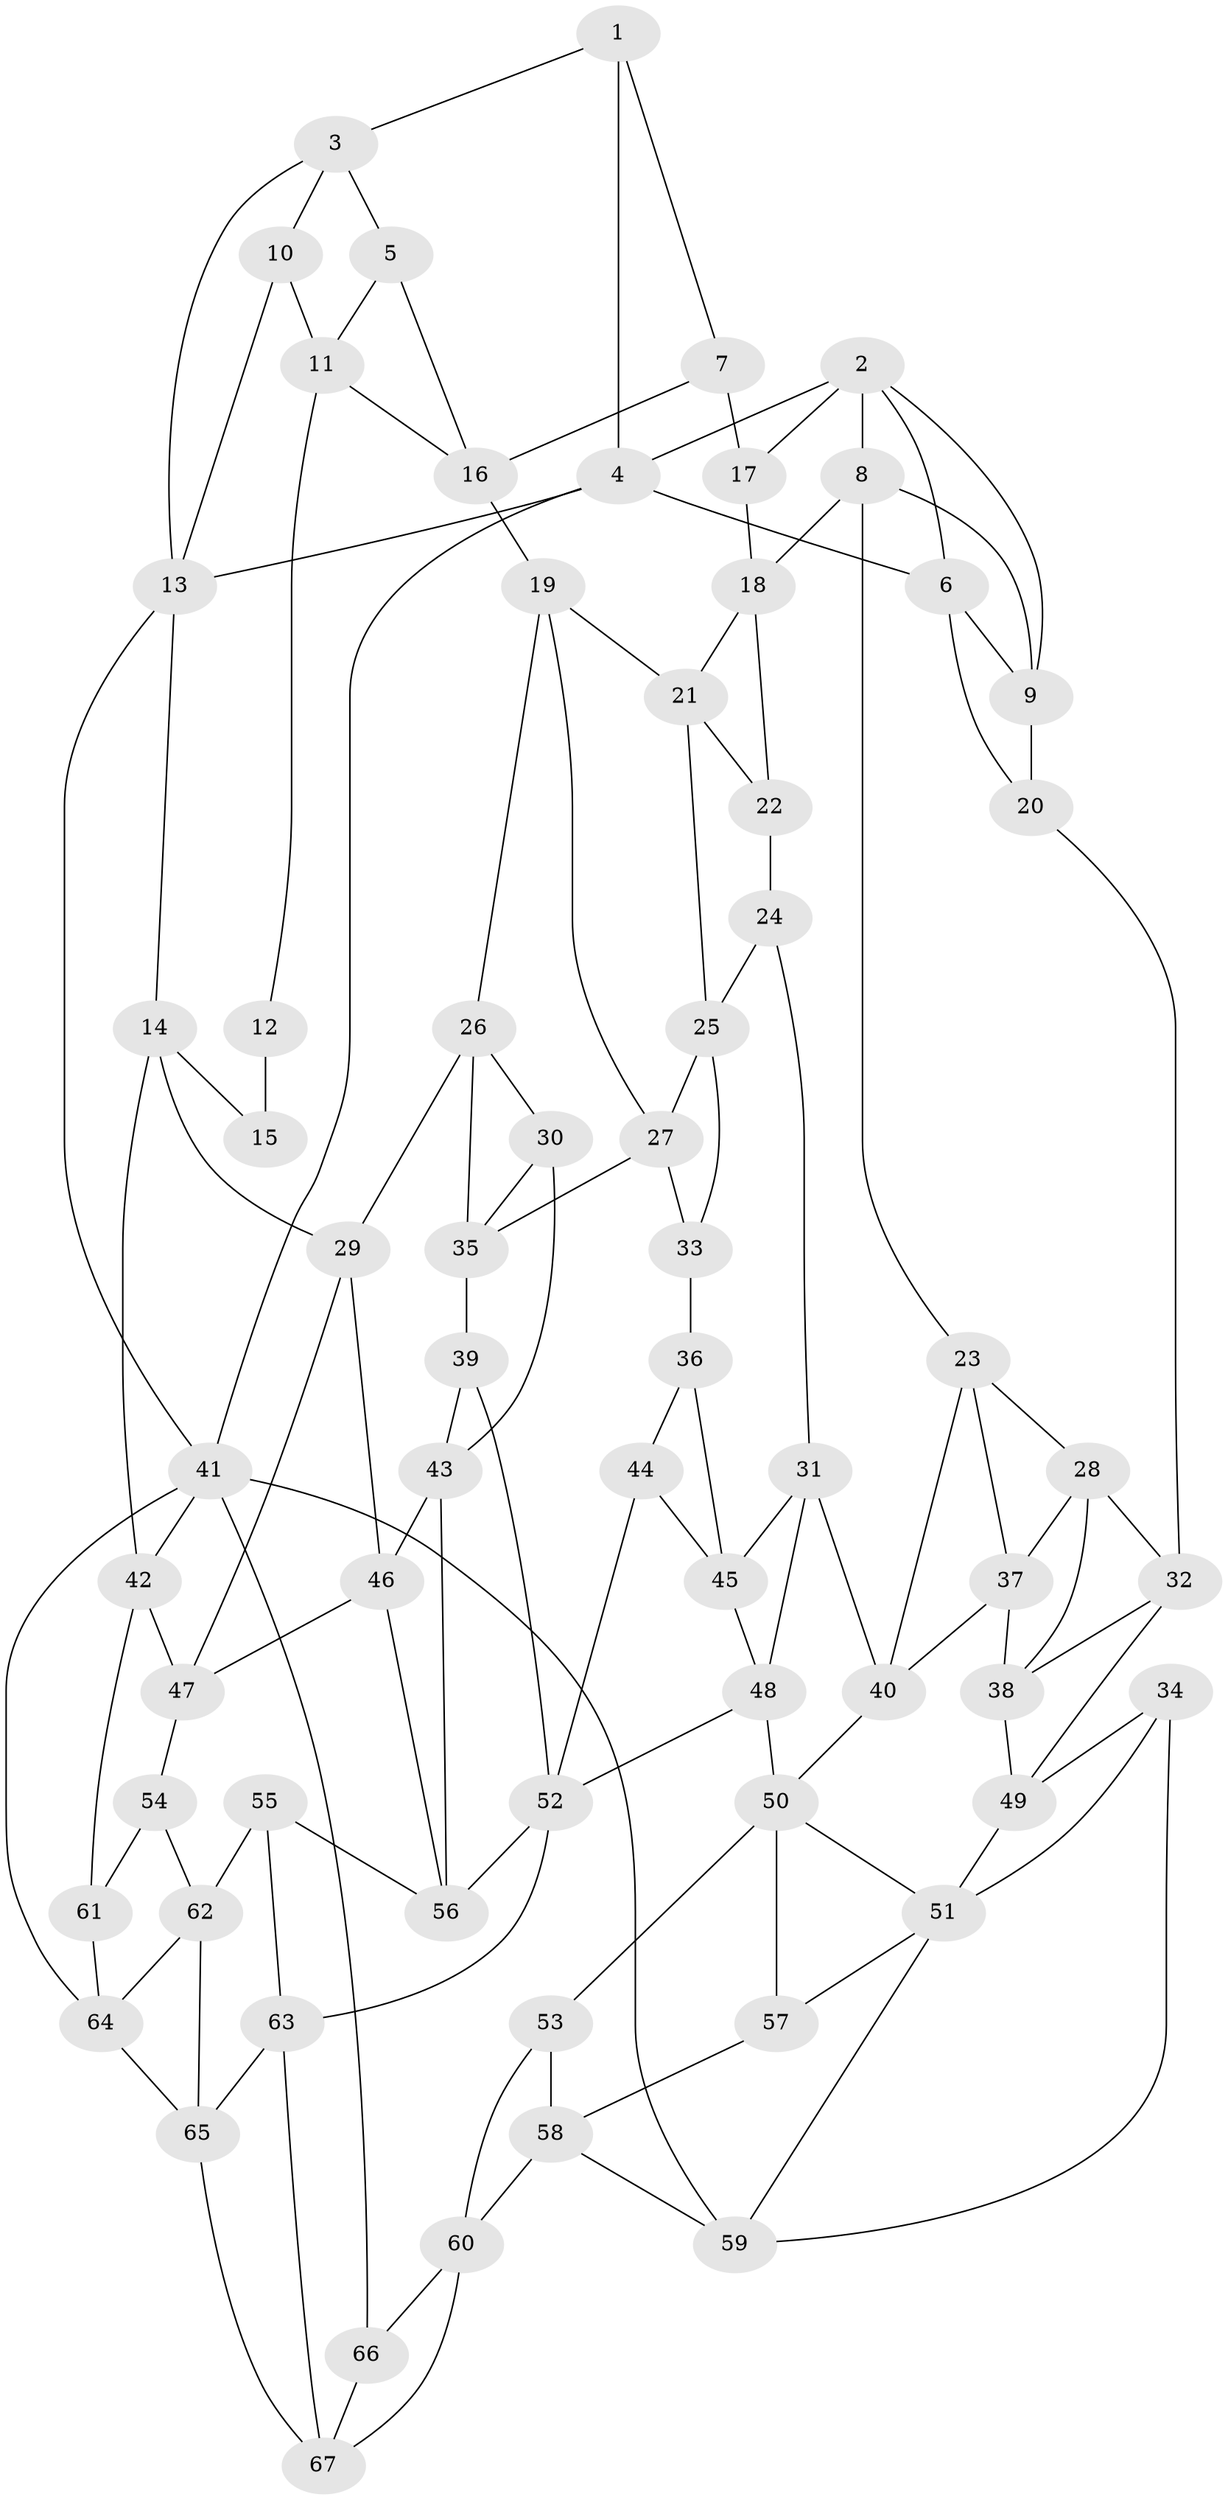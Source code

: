 // original degree distribution, {3: 0.022388059701492536, 5: 0.5298507462686567, 4: 0.22388059701492538, 6: 0.22388059701492538}
// Generated by graph-tools (version 1.1) at 2025/27/03/09/25 03:27:04]
// undirected, 67 vertices, 126 edges
graph export_dot {
graph [start="1"]
  node [color=gray90,style=filled];
  1;
  2;
  3;
  4;
  5;
  6;
  7;
  8;
  9;
  10;
  11;
  12;
  13;
  14;
  15;
  16;
  17;
  18;
  19;
  20;
  21;
  22;
  23;
  24;
  25;
  26;
  27;
  28;
  29;
  30;
  31;
  32;
  33;
  34;
  35;
  36;
  37;
  38;
  39;
  40;
  41;
  42;
  43;
  44;
  45;
  46;
  47;
  48;
  49;
  50;
  51;
  52;
  53;
  54;
  55;
  56;
  57;
  58;
  59;
  60;
  61;
  62;
  63;
  64;
  65;
  66;
  67;
  1 -- 3 [weight=1.0];
  1 -- 4 [weight=1.0];
  1 -- 7 [weight=1.0];
  2 -- 4 [weight=1.0];
  2 -- 6 [weight=1.0];
  2 -- 8 [weight=1.0];
  2 -- 9 [weight=1.0];
  2 -- 17 [weight=1.0];
  3 -- 5 [weight=1.0];
  3 -- 10 [weight=1.0];
  3 -- 13 [weight=1.0];
  4 -- 6 [weight=1.0];
  4 -- 13 [weight=1.0];
  4 -- 41 [weight=1.0];
  5 -- 11 [weight=1.0];
  5 -- 16 [weight=1.0];
  6 -- 9 [weight=1.0];
  6 -- 20 [weight=1.0];
  7 -- 16 [weight=1.0];
  7 -- 17 [weight=2.0];
  8 -- 9 [weight=1.0];
  8 -- 18 [weight=1.0];
  8 -- 23 [weight=1.0];
  9 -- 20 [weight=1.0];
  10 -- 11 [weight=1.0];
  10 -- 13 [weight=1.0];
  11 -- 12 [weight=1.0];
  11 -- 16 [weight=1.0];
  12 -- 15 [weight=2.0];
  13 -- 14 [weight=1.0];
  13 -- 41 [weight=1.0];
  14 -- 15 [weight=1.0];
  14 -- 29 [weight=1.0];
  14 -- 42 [weight=1.0];
  16 -- 19 [weight=1.0];
  17 -- 18 [weight=1.0];
  18 -- 21 [weight=1.0];
  18 -- 22 [weight=1.0];
  19 -- 21 [weight=1.0];
  19 -- 26 [weight=1.0];
  19 -- 27 [weight=1.0];
  20 -- 32 [weight=1.0];
  21 -- 22 [weight=1.0];
  21 -- 25 [weight=1.0];
  22 -- 24 [weight=2.0];
  23 -- 28 [weight=1.0];
  23 -- 37 [weight=1.0];
  23 -- 40 [weight=1.0];
  24 -- 25 [weight=1.0];
  24 -- 31 [weight=1.0];
  25 -- 27 [weight=1.0];
  25 -- 33 [weight=1.0];
  26 -- 29 [weight=1.0];
  26 -- 30 [weight=1.0];
  26 -- 35 [weight=1.0];
  27 -- 33 [weight=1.0];
  27 -- 35 [weight=1.0];
  28 -- 32 [weight=1.0];
  28 -- 37 [weight=1.0];
  28 -- 38 [weight=1.0];
  29 -- 46 [weight=1.0];
  29 -- 47 [weight=1.0];
  30 -- 35 [weight=1.0];
  30 -- 43 [weight=1.0];
  31 -- 40 [weight=1.0];
  31 -- 45 [weight=1.0];
  31 -- 48 [weight=1.0];
  32 -- 38 [weight=1.0];
  32 -- 49 [weight=1.0];
  33 -- 36 [weight=2.0];
  34 -- 49 [weight=1.0];
  34 -- 51 [weight=2.0];
  34 -- 59 [weight=1.0];
  35 -- 39 [weight=1.0];
  36 -- 44 [weight=1.0];
  36 -- 45 [weight=1.0];
  37 -- 38 [weight=1.0];
  37 -- 40 [weight=1.0];
  38 -- 49 [weight=1.0];
  39 -- 43 [weight=1.0];
  39 -- 52 [weight=1.0];
  40 -- 50 [weight=1.0];
  41 -- 42 [weight=1.0];
  41 -- 59 [weight=1.0];
  41 -- 64 [weight=1.0];
  41 -- 66 [weight=1.0];
  42 -- 47 [weight=1.0];
  42 -- 61 [weight=1.0];
  43 -- 46 [weight=1.0];
  43 -- 56 [weight=1.0];
  44 -- 45 [weight=1.0];
  44 -- 52 [weight=2.0];
  45 -- 48 [weight=1.0];
  46 -- 47 [weight=1.0];
  46 -- 56 [weight=1.0];
  47 -- 54 [weight=1.0];
  48 -- 50 [weight=1.0];
  48 -- 52 [weight=1.0];
  49 -- 51 [weight=1.0];
  50 -- 51 [weight=1.0];
  50 -- 53 [weight=1.0];
  50 -- 57 [weight=2.0];
  51 -- 57 [weight=1.0];
  51 -- 59 [weight=1.0];
  52 -- 56 [weight=1.0];
  52 -- 63 [weight=1.0];
  53 -- 58 [weight=1.0];
  53 -- 60 [weight=1.0];
  54 -- 61 [weight=2.0];
  54 -- 62 [weight=1.0];
  55 -- 56 [weight=1.0];
  55 -- 62 [weight=1.0];
  55 -- 63 [weight=1.0];
  57 -- 58 [weight=1.0];
  58 -- 59 [weight=1.0];
  58 -- 60 [weight=1.0];
  60 -- 66 [weight=1.0];
  60 -- 67 [weight=1.0];
  61 -- 64 [weight=1.0];
  62 -- 64 [weight=1.0];
  62 -- 65 [weight=1.0];
  63 -- 65 [weight=1.0];
  63 -- 67 [weight=1.0];
  64 -- 65 [weight=1.0];
  65 -- 67 [weight=1.0];
  66 -- 67 [weight=1.0];
}
